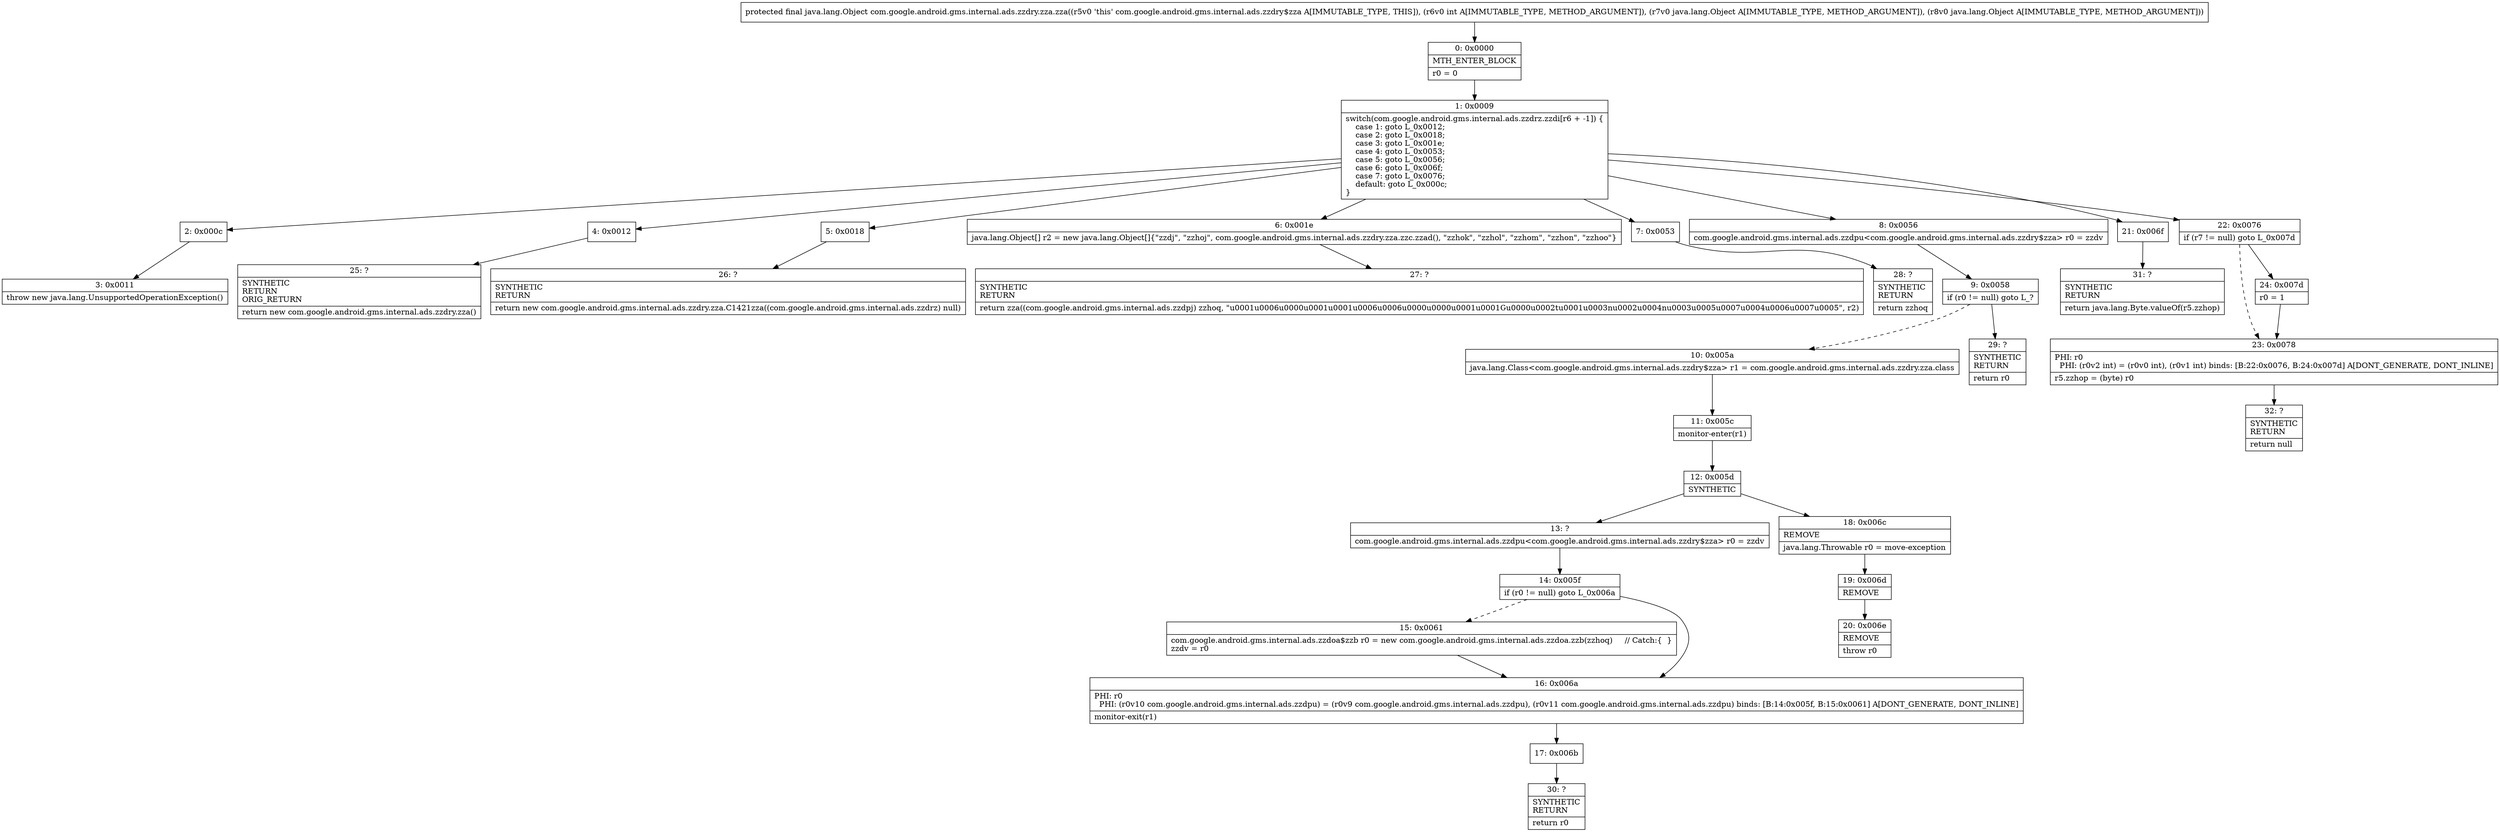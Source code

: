 digraph "CFG forcom.google.android.gms.internal.ads.zzdry.zza.zza(ILjava\/lang\/Object;Ljava\/lang\/Object;)Ljava\/lang\/Object;" {
Node_0 [shape=record,label="{0\:\ 0x0000|MTH_ENTER_BLOCK\l|r0 = 0\l}"];
Node_1 [shape=record,label="{1\:\ 0x0009|switch(com.google.android.gms.internal.ads.zzdrz.zzdi[r6 + \-1]) \{\l    case 1: goto L_0x0012;\l    case 2: goto L_0x0018;\l    case 3: goto L_0x001e;\l    case 4: goto L_0x0053;\l    case 5: goto L_0x0056;\l    case 6: goto L_0x006f;\l    case 7: goto L_0x0076;\l    default: goto L_0x000c;\l\}\l}"];
Node_2 [shape=record,label="{2\:\ 0x000c}"];
Node_3 [shape=record,label="{3\:\ 0x0011|throw new java.lang.UnsupportedOperationException()\l}"];
Node_4 [shape=record,label="{4\:\ 0x0012}"];
Node_5 [shape=record,label="{5\:\ 0x0018}"];
Node_6 [shape=record,label="{6\:\ 0x001e|java.lang.Object[] r2 = new java.lang.Object[]\{\"zzdj\", \"zzhoj\", com.google.android.gms.internal.ads.zzdry.zza.zzc.zzad(), \"zzhok\", \"zzhol\", \"zzhom\", \"zzhon\", \"zzhoo\"\}\l}"];
Node_7 [shape=record,label="{7\:\ 0x0053}"];
Node_8 [shape=record,label="{8\:\ 0x0056|com.google.android.gms.internal.ads.zzdpu\<com.google.android.gms.internal.ads.zzdry$zza\> r0 = zzdv\l}"];
Node_9 [shape=record,label="{9\:\ 0x0058|if (r0 != null) goto L_?\l}"];
Node_10 [shape=record,label="{10\:\ 0x005a|java.lang.Class\<com.google.android.gms.internal.ads.zzdry$zza\> r1 = com.google.android.gms.internal.ads.zzdry.zza.class\l}"];
Node_11 [shape=record,label="{11\:\ 0x005c|monitor\-enter(r1)\l}"];
Node_12 [shape=record,label="{12\:\ 0x005d|SYNTHETIC\l}"];
Node_13 [shape=record,label="{13\:\ ?|com.google.android.gms.internal.ads.zzdpu\<com.google.android.gms.internal.ads.zzdry$zza\> r0 = zzdv\l}"];
Node_14 [shape=record,label="{14\:\ 0x005f|if (r0 != null) goto L_0x006a\l}"];
Node_15 [shape=record,label="{15\:\ 0x0061|com.google.android.gms.internal.ads.zzdoa$zzb r0 = new com.google.android.gms.internal.ads.zzdoa.zzb(zzhoq)     \/\/ Catch:\{  \}\lzzdv = r0\l}"];
Node_16 [shape=record,label="{16\:\ 0x006a|PHI: r0 \l  PHI: (r0v10 com.google.android.gms.internal.ads.zzdpu) = (r0v9 com.google.android.gms.internal.ads.zzdpu), (r0v11 com.google.android.gms.internal.ads.zzdpu) binds: [B:14:0x005f, B:15:0x0061] A[DONT_GENERATE, DONT_INLINE]\l|monitor\-exit(r1)\l}"];
Node_17 [shape=record,label="{17\:\ 0x006b}"];
Node_18 [shape=record,label="{18\:\ 0x006c|REMOVE\l|java.lang.Throwable r0 = move\-exception\l}"];
Node_19 [shape=record,label="{19\:\ 0x006d|REMOVE\l}"];
Node_20 [shape=record,label="{20\:\ 0x006e|REMOVE\l|throw r0\l}"];
Node_21 [shape=record,label="{21\:\ 0x006f}"];
Node_22 [shape=record,label="{22\:\ 0x0076|if (r7 != null) goto L_0x007d\l}"];
Node_23 [shape=record,label="{23\:\ 0x0078|PHI: r0 \l  PHI: (r0v2 int) = (r0v0 int), (r0v1 int) binds: [B:22:0x0076, B:24:0x007d] A[DONT_GENERATE, DONT_INLINE]\l|r5.zzhop = (byte) r0\l}"];
Node_24 [shape=record,label="{24\:\ 0x007d|r0 = 1\l}"];
Node_25 [shape=record,label="{25\:\ ?|SYNTHETIC\lRETURN\lORIG_RETURN\l|return new com.google.android.gms.internal.ads.zzdry.zza()\l}"];
Node_26 [shape=record,label="{26\:\ ?|SYNTHETIC\lRETURN\l|return new com.google.android.gms.internal.ads.zzdry.zza.C1421zza((com.google.android.gms.internal.ads.zzdrz) null)\l}"];
Node_27 [shape=record,label="{27\:\ ?|SYNTHETIC\lRETURN\l|return zza((com.google.android.gms.internal.ads.zzdpj) zzhoq, \"u0001u0006u0000u0001u0001u0006u0006u0000u0000u0001u0001Ԍu0000u0002tu0001u0003nu0002u0004nu0003u0005u0007u0004u0006u0007u0005\", r2)\l}"];
Node_28 [shape=record,label="{28\:\ ?|SYNTHETIC\lRETURN\l|return zzhoq\l}"];
Node_29 [shape=record,label="{29\:\ ?|SYNTHETIC\lRETURN\l|return r0\l}"];
Node_30 [shape=record,label="{30\:\ ?|SYNTHETIC\lRETURN\l|return r0\l}"];
Node_31 [shape=record,label="{31\:\ ?|SYNTHETIC\lRETURN\l|return java.lang.Byte.valueOf(r5.zzhop)\l}"];
Node_32 [shape=record,label="{32\:\ ?|SYNTHETIC\lRETURN\l|return null\l}"];
MethodNode[shape=record,label="{protected final java.lang.Object com.google.android.gms.internal.ads.zzdry.zza.zza((r5v0 'this' com.google.android.gms.internal.ads.zzdry$zza A[IMMUTABLE_TYPE, THIS]), (r6v0 int A[IMMUTABLE_TYPE, METHOD_ARGUMENT]), (r7v0 java.lang.Object A[IMMUTABLE_TYPE, METHOD_ARGUMENT]), (r8v0 java.lang.Object A[IMMUTABLE_TYPE, METHOD_ARGUMENT])) }"];
MethodNode -> Node_0;
Node_0 -> Node_1;
Node_1 -> Node_2;
Node_1 -> Node_4;
Node_1 -> Node_5;
Node_1 -> Node_6;
Node_1 -> Node_7;
Node_1 -> Node_8;
Node_1 -> Node_21;
Node_1 -> Node_22;
Node_2 -> Node_3;
Node_4 -> Node_25;
Node_5 -> Node_26;
Node_6 -> Node_27;
Node_7 -> Node_28;
Node_8 -> Node_9;
Node_9 -> Node_10[style=dashed];
Node_9 -> Node_29;
Node_10 -> Node_11;
Node_11 -> Node_12;
Node_12 -> Node_13;
Node_12 -> Node_18;
Node_13 -> Node_14;
Node_14 -> Node_15[style=dashed];
Node_14 -> Node_16;
Node_15 -> Node_16;
Node_16 -> Node_17;
Node_17 -> Node_30;
Node_18 -> Node_19;
Node_19 -> Node_20;
Node_21 -> Node_31;
Node_22 -> Node_23[style=dashed];
Node_22 -> Node_24;
Node_23 -> Node_32;
Node_24 -> Node_23;
}

